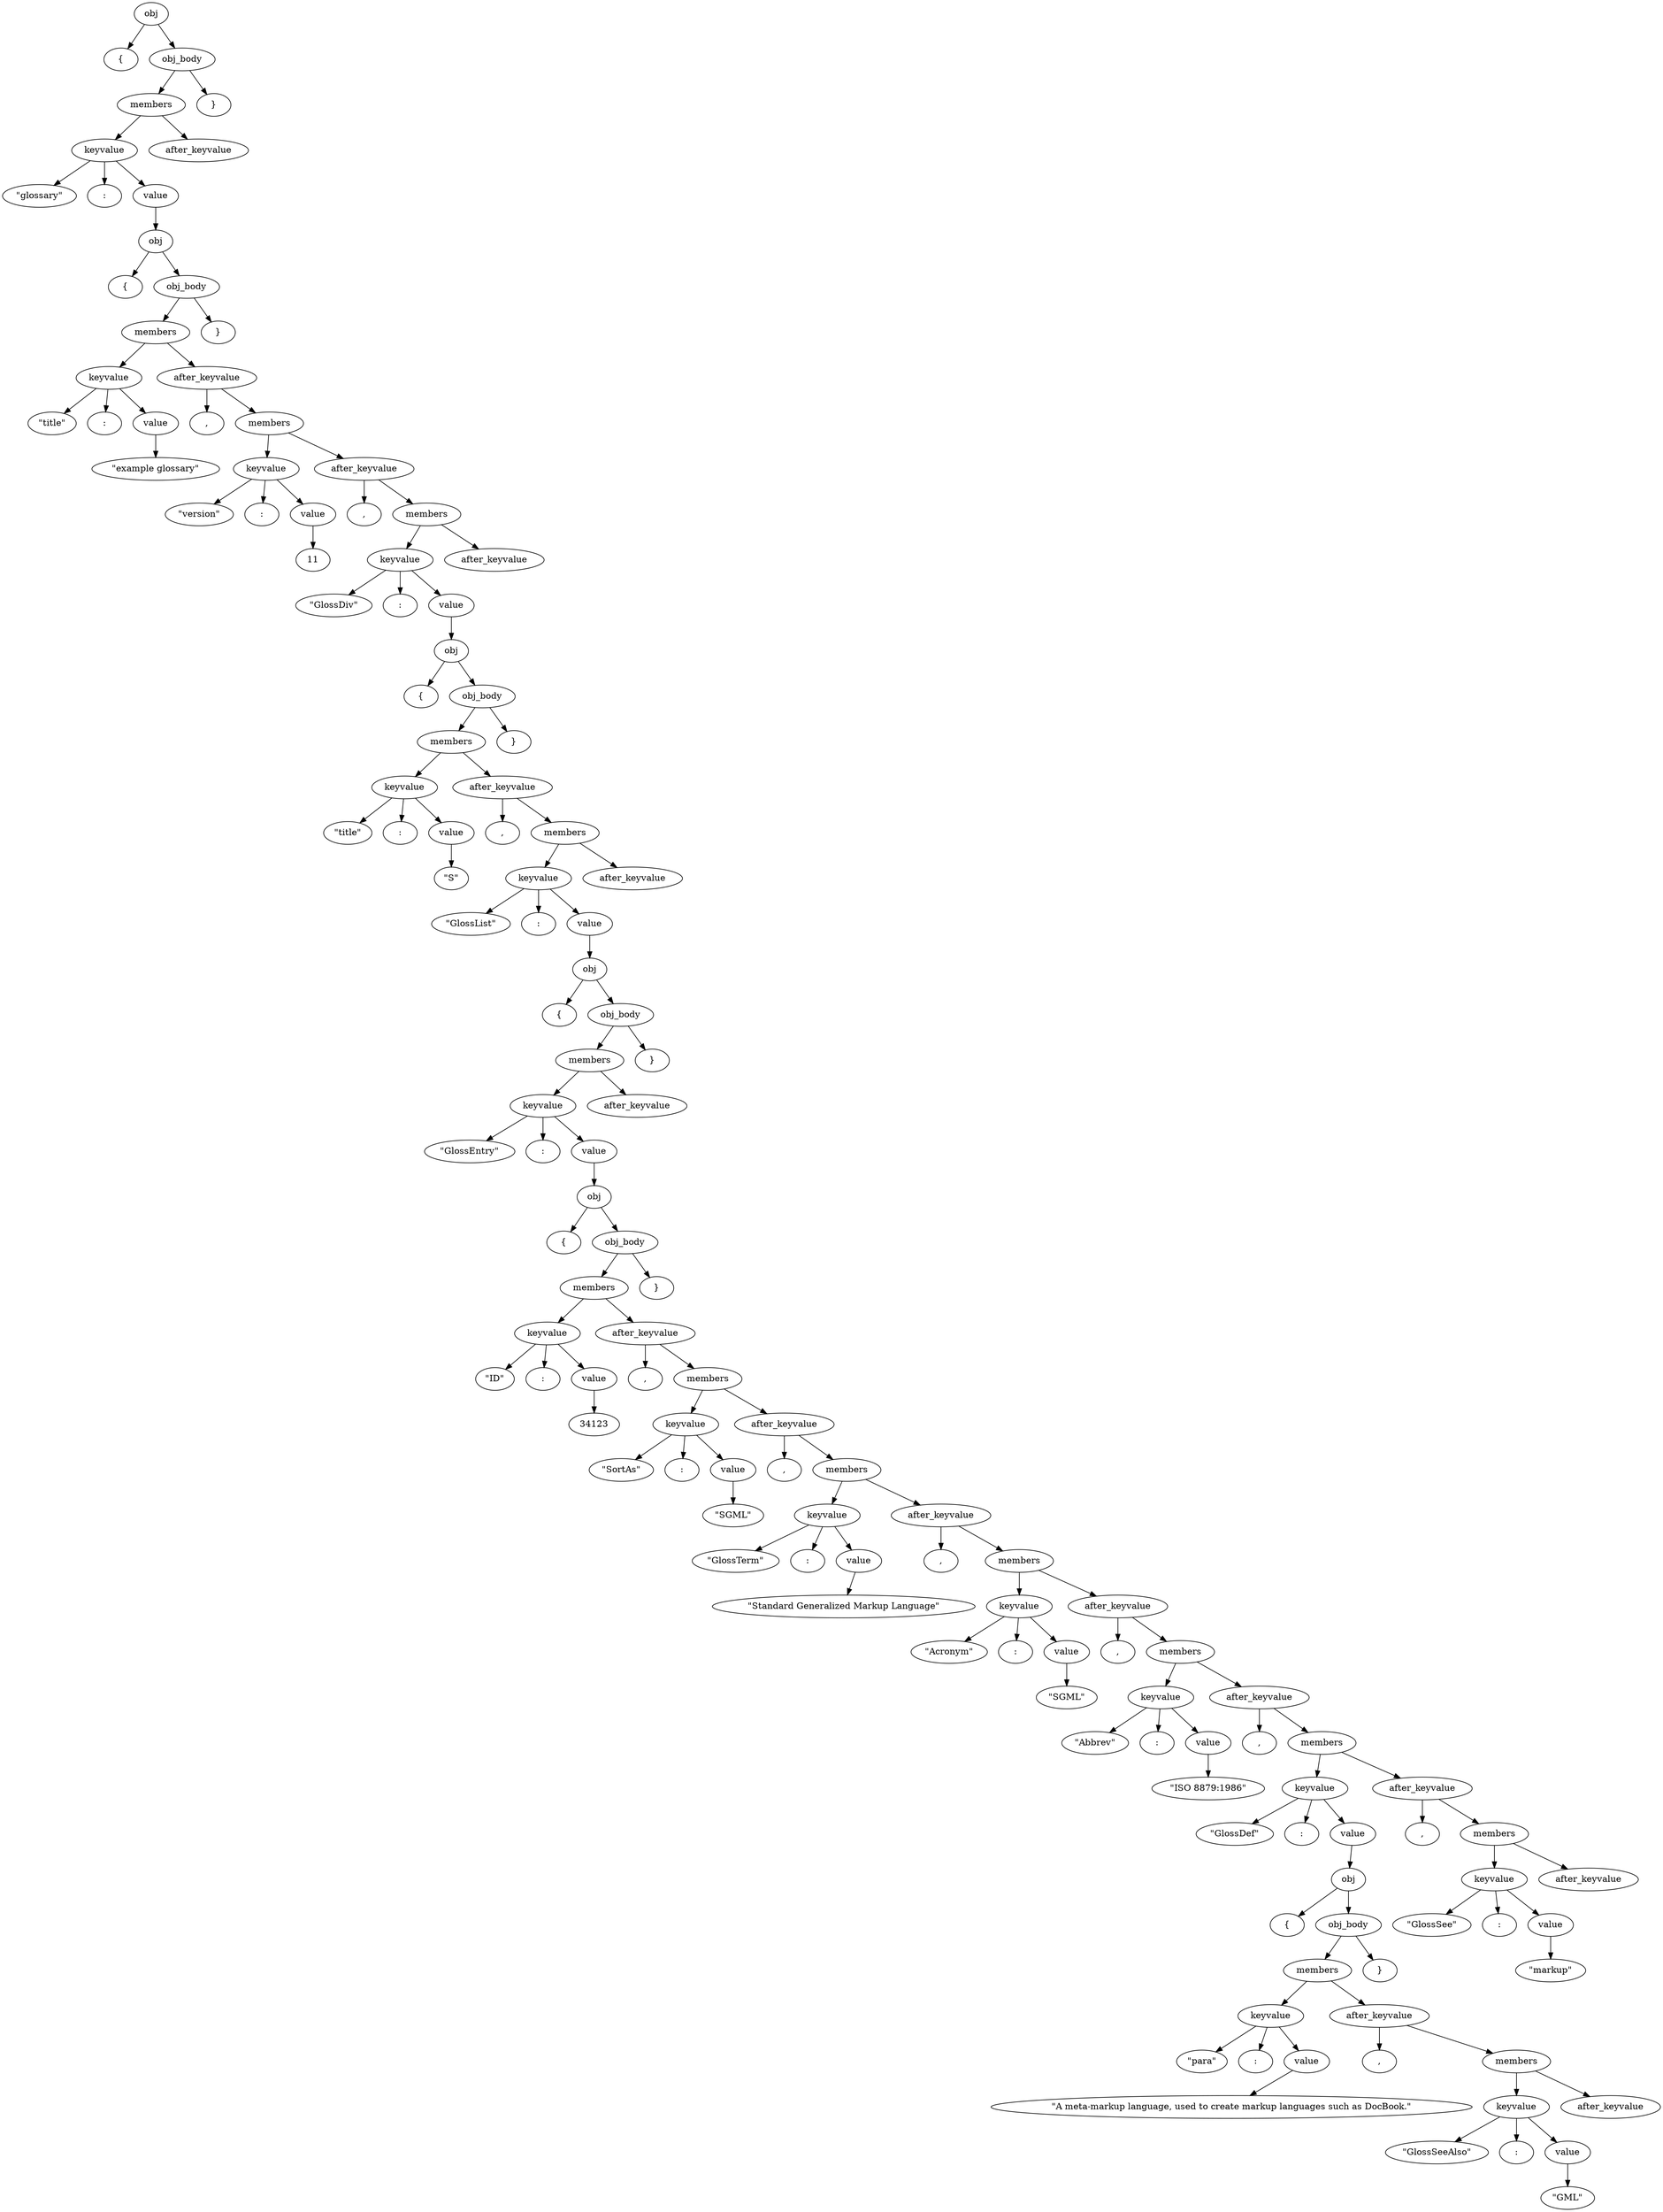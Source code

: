 digraph G {
    0 [label="obj"];
    1 [label="{"];
    2 [label="obj_body"];
    3 [label="members"];
    4 [label="keyvalue"];
    5 [label="\"glossary\""];
    6 [label=":"];
    7 [label="value"];
    8 [label="obj"];
    9 [label="{"];
    10 [label="obj_body"];
    11 [label="members"];
    12 [label="keyvalue"];
    13 [label="\"title\""];
    14 [label=":"];
    15 [label="value"];
    16 [label="\"example glossary\""];
    17 [label="after_keyvalue"];
    18 [label=","];
    19 [label="members"];
    20 [label="keyvalue"];
    21 [label="\"version\""];
    22 [label=":"];
    23 [label="value"];
    24 [label="11"];
    25 [label="after_keyvalue"];
    26 [label=","];
    27 [label="members"];
    28 [label="keyvalue"];
    29 [label="\"GlossDiv\""];
    30 [label=":"];
    31 [label="value"];
    32 [label="obj"];
    33 [label="{"];
    34 [label="obj_body"];
    35 [label="members"];
    36 [label="keyvalue"];
    37 [label="\"title\""];
    38 [label=":"];
    39 [label="value"];
    40 [label="\"S\""];
    41 [label="after_keyvalue"];
    42 [label=","];
    43 [label="members"];
    44 [label="keyvalue"];
    45 [label="\"GlossList\""];
    46 [label=":"];
    47 [label="value"];
    48 [label="obj"];
    49 [label="{"];
    50 [label="obj_body"];
    51 [label="members"];
    52 [label="keyvalue"];
    53 [label="\"GlossEntry\""];
    54 [label=":"];
    55 [label="value"];
    56 [label="obj"];
    57 [label="{"];
    58 [label="obj_body"];
    59 [label="members"];
    60 [label="keyvalue"];
    61 [label="\"ID\""];
    62 [label=":"];
    63 [label="value"];
    64 [label="34123"];
    65 [label="after_keyvalue"];
    66 [label=","];
    67 [label="members"];
    68 [label="keyvalue"];
    69 [label="\"SortAs\""];
    70 [label=":"];
    71 [label="value"];
    72 [label="\"SGML\""];
    73 [label="after_keyvalue"];
    74 [label=","];
    75 [label="members"];
    76 [label="keyvalue"];
    77 [label="\"GlossTerm\""];
    78 [label=":"];
    79 [label="value"];
    80 [label="\"Standard Generalized Markup Language\""];
    81 [label="after_keyvalue"];
    82 [label=","];
    83 [label="members"];
    84 [label="keyvalue"];
    85 [label="\"Acronym\""];
    86 [label=":"];
    87 [label="value"];
    88 [label="\"SGML\""];
    89 [label="after_keyvalue"];
    90 [label=","];
    91 [label="members"];
    92 [label="keyvalue"];
    93 [label="\"Abbrev\""];
    94 [label=":"];
    95 [label="value"];
    96 [label="\"ISO 8879:1986\""];
    97 [label="after_keyvalue"];
    98 [label=","];
    99 [label="members"];
    100 [label="keyvalue"];
    101 [label="\"GlossDef\""];
    102 [label=":"];
    103 [label="value"];
    104 [label="obj"];
    105 [label="{"];
    106 [label="obj_body"];
    107 [label="members"];
    108 [label="keyvalue"];
    109 [label="\"para\""];
    110 [label=":"];
    111 [label="value"];
    112 [label="\"A meta-markup language, used to create markup languages such as DocBook.\""];
    113 [label="after_keyvalue"];
    114 [label=","];
    115 [label="members"];
    116 [label="keyvalue"];
    117 [label="\"GlossSeeAlso\""];
    118 [label=":"];
    119 [label="value"];
    120 [label="\"GML\""];
    121 [label="after_keyvalue"];
    122 [label="}"];
    123 [label="after_keyvalue"];
    124 [label=","];
    125 [label="members"];
    126 [label="keyvalue"];
    127 [label="\"GlossSee\""];
    128 [label=":"];
    129 [label="value"];
    130 [label="\"markup\""];
    131 [label="after_keyvalue"];
    132 [label="}"];
    133 [label="after_keyvalue"];
    134 [label="}"];
    135 [label="after_keyvalue"];
    136 [label="}"];
    137 [label="after_keyvalue"];
    138 [label="}"];
    139 [label="after_keyvalue"];
    140 [label="}"];

    15 -> 16;
    12 -> 13;
    12 -> 14;
    12 -> 15;
    23 -> 24;
    20 -> 21;
    20 -> 22;
    20 -> 23;
    39 -> 40;
    36 -> 37;
    36 -> 38;
    36 -> 39;
    63 -> 64;
    60 -> 61;
    60 -> 62;
    60 -> 63;
    71 -> 72;
    68 -> 69;
    68 -> 70;
    68 -> 71;
    79 -> 80;
    76 -> 77;
    76 -> 78;
    76 -> 79;
    87 -> 88;
    84 -> 85;
    84 -> 86;
    84 -> 87;
    95 -> 96;
    92 -> 93;
    92 -> 94;
    92 -> 95;
    111 -> 112;
    108 -> 109;
    108 -> 110;
    108 -> 111;
    119 -> 120;
    116 -> 117;
    116 -> 118;
    116 -> 119;
    115 -> 116;
    115 -> 121;
    113 -> 114;
    113 -> 115;
    107 -> 108;
    107 -> 113;
    106 -> 107;
    106 -> 122;
    104 -> 105;
    104 -> 106;
    103 -> 104;
    100 -> 101;
    100 -> 102;
    100 -> 103;
    129 -> 130;
    126 -> 127;
    126 -> 128;
    126 -> 129;
    125 -> 126;
    125 -> 131;
    123 -> 124;
    123 -> 125;
    99 -> 100;
    99 -> 123;
    97 -> 98;
    97 -> 99;
    91 -> 92;
    91 -> 97;
    89 -> 90;
    89 -> 91;
    83 -> 84;
    83 -> 89;
    81 -> 82;
    81 -> 83;
    75 -> 76;
    75 -> 81;
    73 -> 74;
    73 -> 75;
    67 -> 68;
    67 -> 73;
    65 -> 66;
    65 -> 67;
    59 -> 60;
    59 -> 65;
    58 -> 59;
    58 -> 132;
    56 -> 57;
    56 -> 58;
    55 -> 56;
    52 -> 53;
    52 -> 54;
    52 -> 55;
    51 -> 52;
    51 -> 133;
    50 -> 51;
    50 -> 134;
    48 -> 49;
    48 -> 50;
    47 -> 48;
    44 -> 45;
    44 -> 46;
    44 -> 47;
    43 -> 44;
    43 -> 135;
    41 -> 42;
    41 -> 43;
    35 -> 36;
    35 -> 41;
    34 -> 35;
    34 -> 136;
    32 -> 33;
    32 -> 34;
    31 -> 32;
    28 -> 29;
    28 -> 30;
    28 -> 31;
    27 -> 28;
    27 -> 137;
    25 -> 26;
    25 -> 27;
    19 -> 20;
    19 -> 25;
    17 -> 18;
    17 -> 19;
    11 -> 12;
    11 -> 17;
    10 -> 11;
    10 -> 138;
    8 -> 9;
    8 -> 10;
    7 -> 8;
    4 -> 5;
    4 -> 6;
    4 -> 7;
    3 -> 4;
    3 -> 139;
    2 -> 3;
    2 -> 140;
    0 -> 1;
    0 -> 2;
}